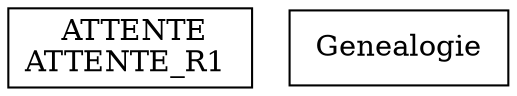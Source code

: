 digraph {
ATTENTE_R1 [ label=" ATTENTE\nATTENTE_R1 " shape= box ]
Genealogie [ label=" Genealogie " shape= box ]

}
